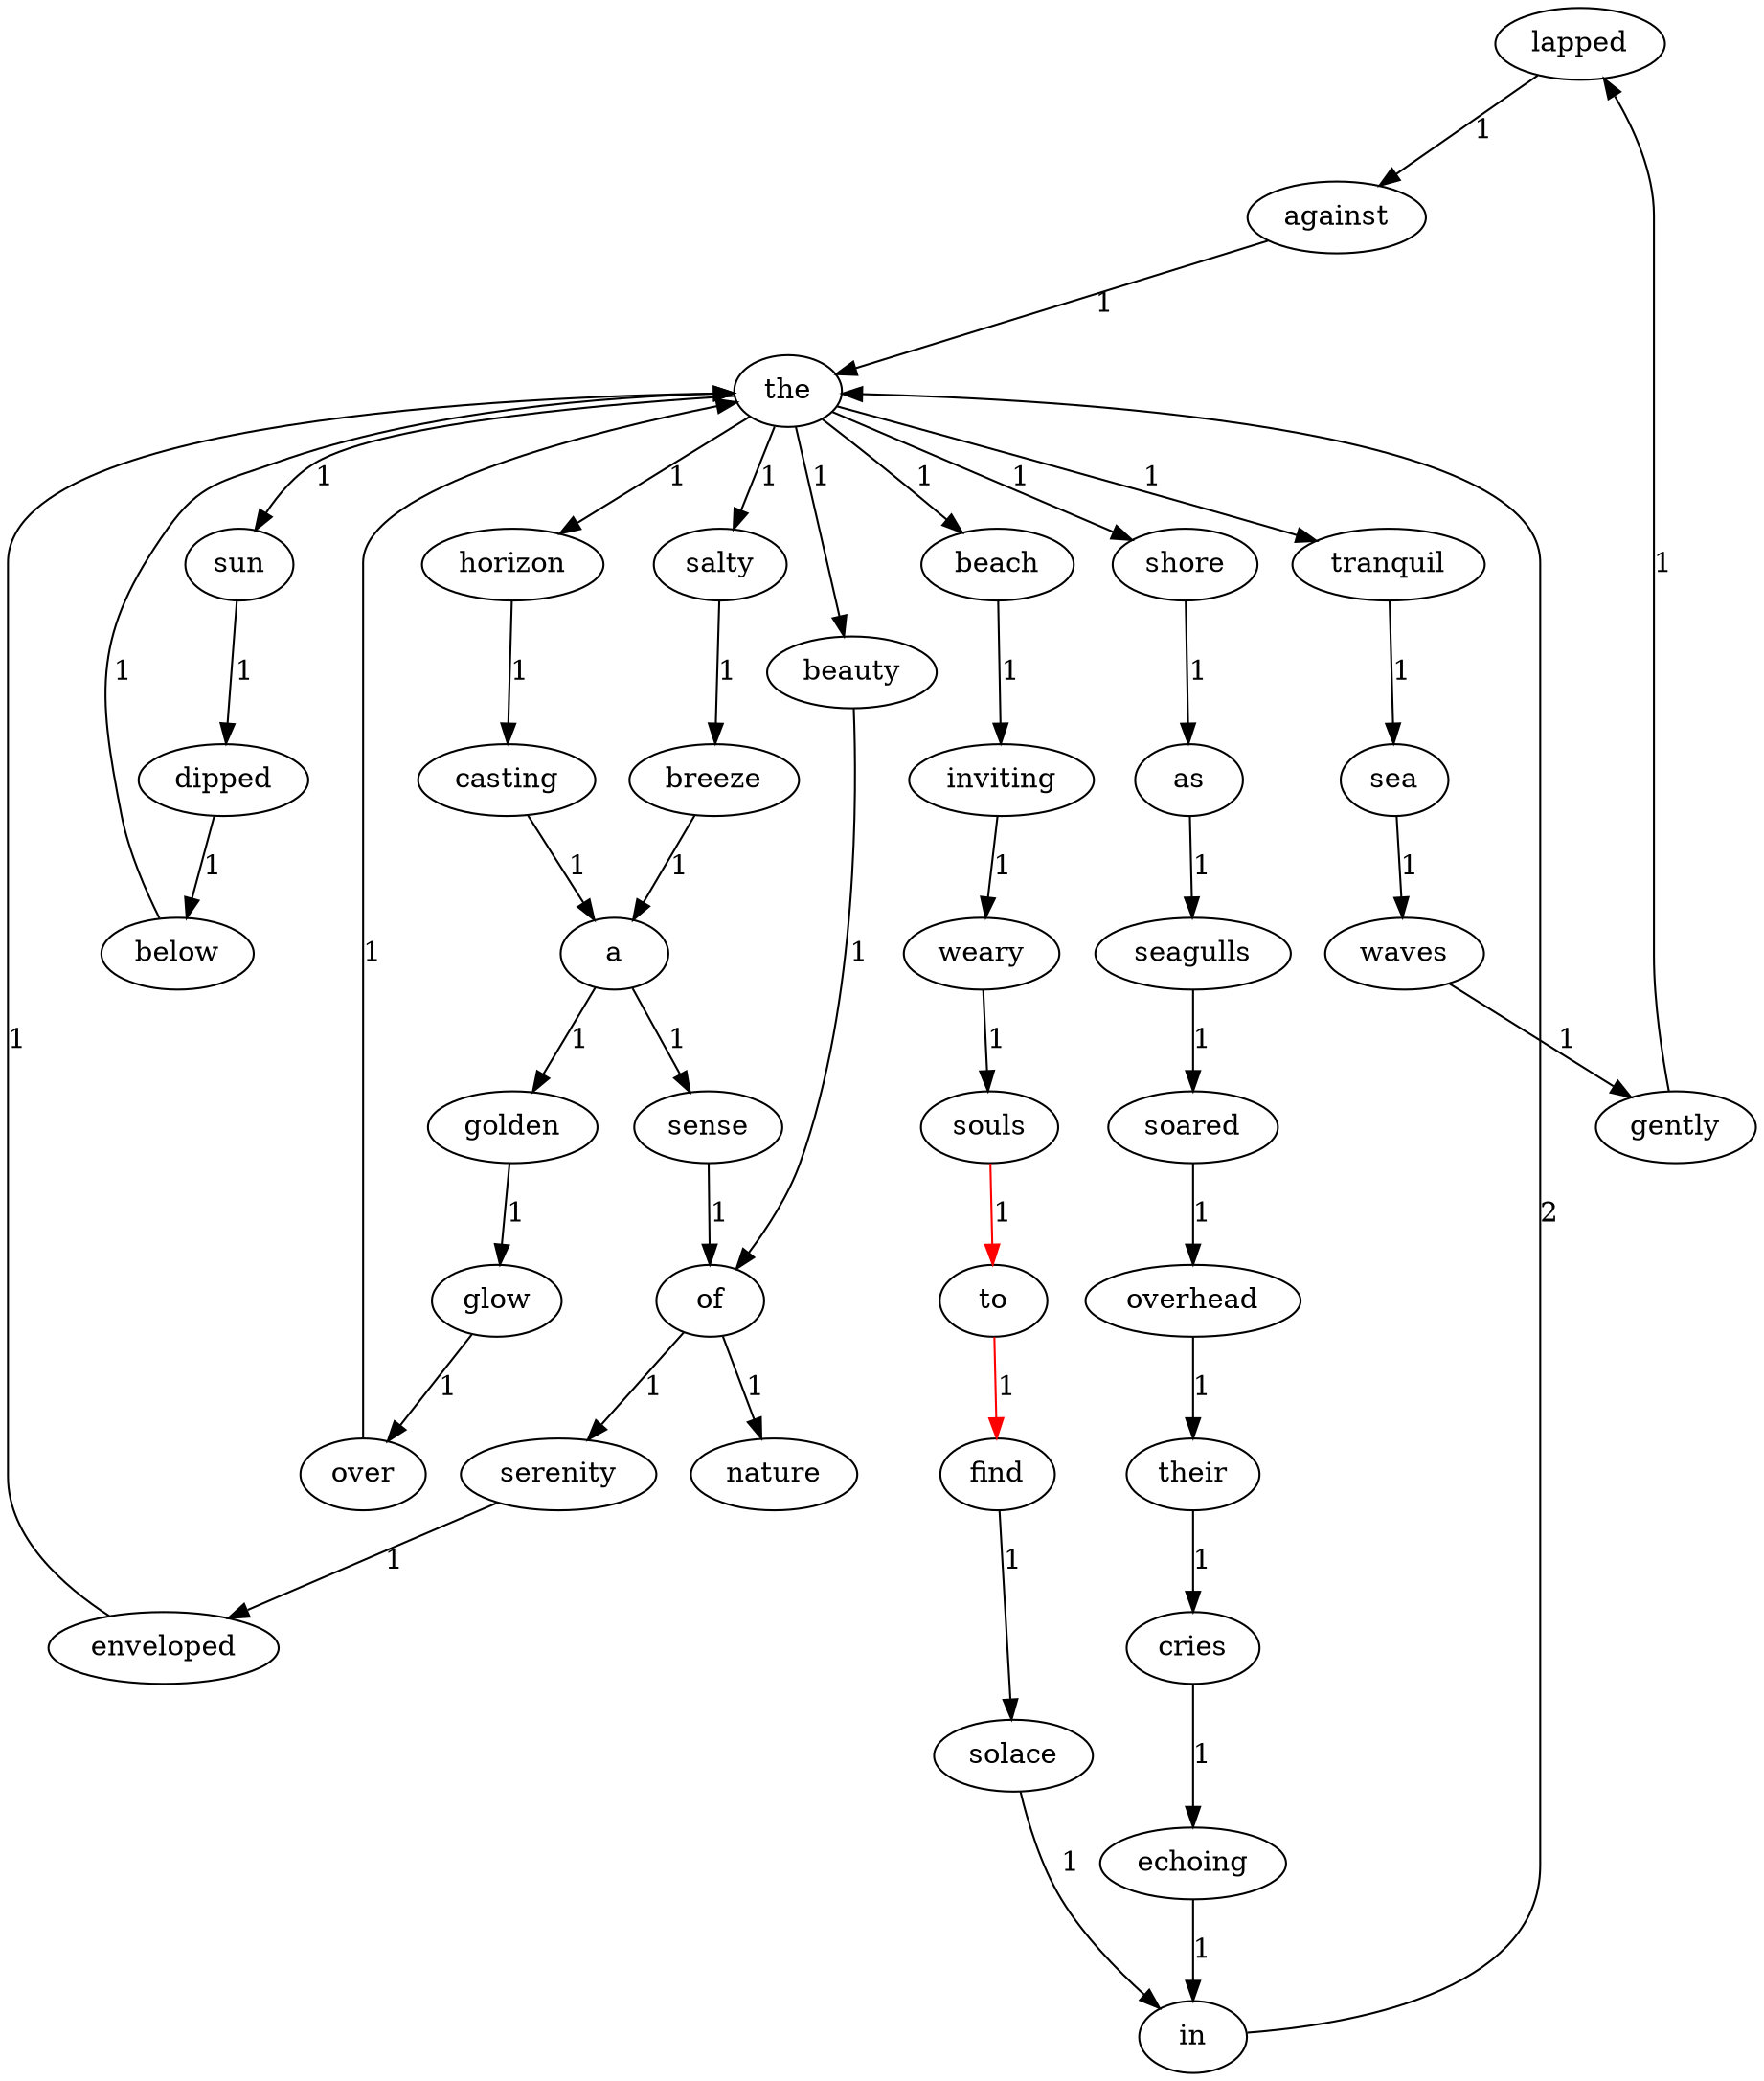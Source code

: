 digraph G {
	lapped -> against [label="1"];
	serenity -> enveloped [label="1"];
	dipped -> below [label="1"];
	beauty -> of [label="1"];
	against -> the [label="1"];
	their -> cries [label="1"];
	enveloped -> the [label="1"];
	sun -> dipped [label="1"];
	sea -> waves [label="1"];
	find -> solace [label="1"];
	of -> serenity [label="1"];
	of -> nature [label="1"];
	golden -> glow [label="1"];
	casting -> a [label="1"];
	over -> the [label="1"];
	waves -> gently [label="1"];
	cries -> echoing [label="1"];
	a -> golden [label="1"];
	a -> sense [label="1"];
	salty -> breeze [label="1"];
	inviting -> weary [label="1"];
	below -> the [label="1"];
	in -> the [label="2"];
	overhead -> their [label="1"];
	weary -> souls [label="1"];
	shore -> as [label="1"];
	souls -> to [label="1"] [color=red];
	tranquil -> sea [label="1"];
	sense -> of [label="1"];
	soared -> overhead [label="1"];
	breeze -> a [label="1"];
	echoing -> in [label="1"];
	the -> salty [label="1"];
	the -> horizon [label="1"];
	the -> beauty [label="1"];
	the -> beach [label="1"];
	the -> shore [label="1"];
	the -> tranquil [label="1"];
	the -> sun [label="1"];
	horizon -> casting [label="1"];
	as -> seagulls [label="1"];
	seagulls -> soared [label="1"];
	gently -> lapped [label="1"];
	beach -> inviting [label="1"];
	to -> find [label="1"] [color=red];
	glow -> over [label="1"];
	solace -> in [label="1"];
}
